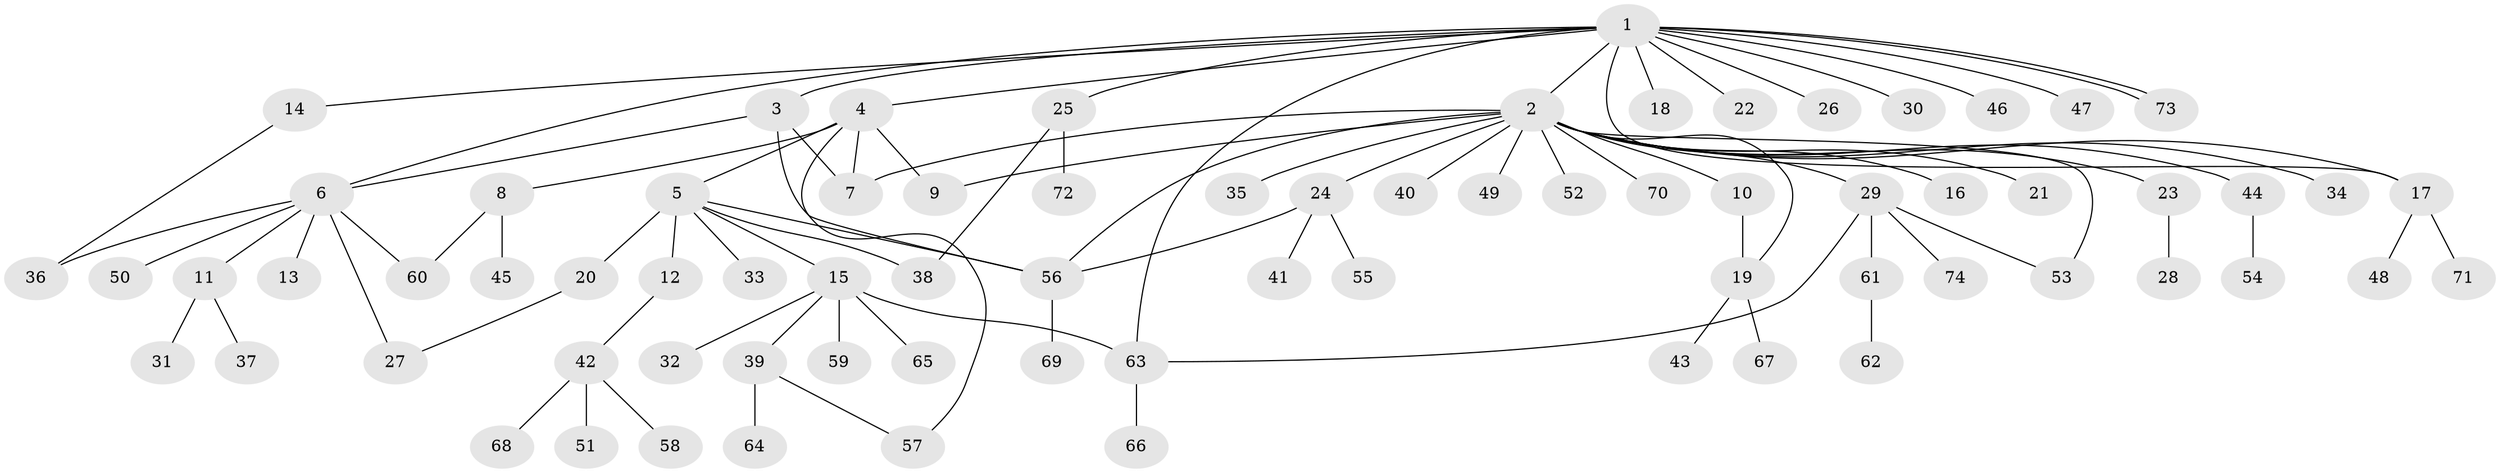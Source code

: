 // Generated by graph-tools (version 1.1) at 2025/49/03/09/25 03:49:51]
// undirected, 74 vertices, 91 edges
graph export_dot {
graph [start="1"]
  node [color=gray90,style=filled];
  1;
  2;
  3;
  4;
  5;
  6;
  7;
  8;
  9;
  10;
  11;
  12;
  13;
  14;
  15;
  16;
  17;
  18;
  19;
  20;
  21;
  22;
  23;
  24;
  25;
  26;
  27;
  28;
  29;
  30;
  31;
  32;
  33;
  34;
  35;
  36;
  37;
  38;
  39;
  40;
  41;
  42;
  43;
  44;
  45;
  46;
  47;
  48;
  49;
  50;
  51;
  52;
  53;
  54;
  55;
  56;
  57;
  58;
  59;
  60;
  61;
  62;
  63;
  64;
  65;
  66;
  67;
  68;
  69;
  70;
  71;
  72;
  73;
  74;
  1 -- 2;
  1 -- 3;
  1 -- 4;
  1 -- 6;
  1 -- 14;
  1 -- 17;
  1 -- 18;
  1 -- 22;
  1 -- 25;
  1 -- 26;
  1 -- 30;
  1 -- 46;
  1 -- 47;
  1 -- 63;
  1 -- 73;
  1 -- 73;
  2 -- 7;
  2 -- 9;
  2 -- 10;
  2 -- 16;
  2 -- 17;
  2 -- 19;
  2 -- 21;
  2 -- 23;
  2 -- 24;
  2 -- 29;
  2 -- 34;
  2 -- 35;
  2 -- 40;
  2 -- 44;
  2 -- 49;
  2 -- 52;
  2 -- 53;
  2 -- 56;
  2 -- 70;
  3 -- 6;
  3 -- 7;
  3 -- 56;
  4 -- 5;
  4 -- 7;
  4 -- 8;
  4 -- 9;
  4 -- 57;
  5 -- 12;
  5 -- 15;
  5 -- 20;
  5 -- 33;
  5 -- 38;
  5 -- 56;
  6 -- 11;
  6 -- 13;
  6 -- 27;
  6 -- 36;
  6 -- 50;
  6 -- 60;
  8 -- 45;
  8 -- 60;
  10 -- 19;
  11 -- 31;
  11 -- 37;
  12 -- 42;
  14 -- 36;
  15 -- 32;
  15 -- 39;
  15 -- 59;
  15 -- 63;
  15 -- 65;
  17 -- 48;
  17 -- 71;
  19 -- 43;
  19 -- 67;
  20 -- 27;
  23 -- 28;
  24 -- 41;
  24 -- 55;
  24 -- 56;
  25 -- 38;
  25 -- 72;
  29 -- 53;
  29 -- 61;
  29 -- 63;
  29 -- 74;
  39 -- 57;
  39 -- 64;
  42 -- 51;
  42 -- 58;
  42 -- 68;
  44 -- 54;
  56 -- 69;
  61 -- 62;
  63 -- 66;
}
